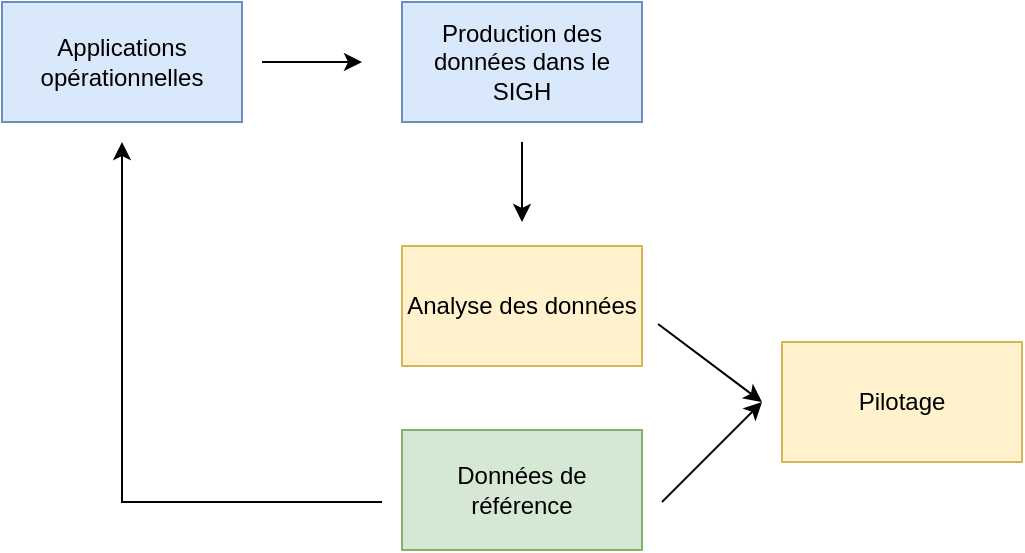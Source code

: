 <mxfile version="20.1.1" type="github" pages="3">
  <diagram id="RGIWxRS2mijbXqUoI0zy" name="Données reference">
    <mxGraphModel dx="868" dy="450" grid="1" gridSize="10" guides="1" tooltips="1" connect="1" arrows="1" fold="1" page="1" pageScale="1" pageWidth="1169" pageHeight="827" math="0" shadow="0">
      <root>
        <mxCell id="0" />
        <mxCell id="1" parent="0" />
        <mxCell id="AP31MGCkxemjDLn1WtiK-20" value="&lt;div&gt;Pilotage&lt;/div&gt;" style="rounded=0;whiteSpace=wrap;html=1;fillColor=#fff2cc;strokeColor=#d6b656;" parent="1" vertex="1">
          <mxGeometry x="530" y="340" width="120" height="60" as="geometry" />
        </mxCell>
        <mxCell id="AP31MGCkxemjDLn1WtiK-21" value="Applications opérationnelles" style="rounded=0;whiteSpace=wrap;html=1;fillColor=#dae8fc;strokeColor=#6c8ebf;" parent="1" vertex="1">
          <mxGeometry x="140" y="170" width="120" height="60" as="geometry" />
        </mxCell>
        <mxCell id="AP31MGCkxemjDLn1WtiK-24" value="Production des données dans le SIGH" style="rounded=0;whiteSpace=wrap;html=1;fillColor=#dae8fc;strokeColor=#6c8ebf;" parent="1" vertex="1">
          <mxGeometry x="340" y="170" width="120" height="60" as="geometry" />
        </mxCell>
        <mxCell id="AP31MGCkxemjDLn1WtiK-25" value="Analyse des données" style="rounded=0;whiteSpace=wrap;html=1;fillColor=#fff2cc;strokeColor=#d6b656;" parent="1" vertex="1">
          <mxGeometry x="340" y="292" width="120" height="60" as="geometry" />
        </mxCell>
        <mxCell id="AP31MGCkxemjDLn1WtiK-27" value="Données de référence" style="rounded=0;whiteSpace=wrap;html=1;fillColor=#d5e8d4;strokeColor=#82b366;" parent="1" vertex="1">
          <mxGeometry x="340" y="384" width="120" height="60" as="geometry" />
        </mxCell>
        <mxCell id="AP31MGCkxemjDLn1WtiK-28" value="" style="endArrow=classic;html=1;rounded=0;exitX=1.067;exitY=0.65;exitDx=0;exitDy=0;exitPerimeter=0;" parent="1" source="AP31MGCkxemjDLn1WtiK-25" edge="1">
          <mxGeometry width="50" height="50" relative="1" as="geometry">
            <mxPoint x="420" y="260" as="sourcePoint" />
            <mxPoint x="520" y="370" as="targetPoint" />
          </mxGeometry>
        </mxCell>
        <mxCell id="AP31MGCkxemjDLn1WtiK-29" value="" style="endArrow=classic;html=1;rounded=0;" parent="1" edge="1">
          <mxGeometry width="50" height="50" relative="1" as="geometry">
            <mxPoint x="470" y="420" as="sourcePoint" />
            <mxPoint x="520" y="370" as="targetPoint" />
          </mxGeometry>
        </mxCell>
        <mxCell id="AP31MGCkxemjDLn1WtiK-30" value="" style="endArrow=classic;html=1;rounded=0;" parent="1" edge="1">
          <mxGeometry width="50" height="50" relative="1" as="geometry">
            <mxPoint x="400" y="240" as="sourcePoint" />
            <mxPoint x="400" y="280" as="targetPoint" />
          </mxGeometry>
        </mxCell>
        <mxCell id="AP31MGCkxemjDLn1WtiK-31" value="" style="endArrow=classic;html=1;rounded=0;" parent="1" edge="1">
          <mxGeometry width="50" height="50" relative="1" as="geometry">
            <mxPoint x="270" y="200" as="sourcePoint" />
            <mxPoint x="320" y="200" as="targetPoint" />
          </mxGeometry>
        </mxCell>
        <mxCell id="AP31MGCkxemjDLn1WtiK-32" value="" style="endArrow=classic;html=1;rounded=0;" parent="1" edge="1">
          <mxGeometry width="50" height="50" relative="1" as="geometry">
            <mxPoint x="330" y="420" as="sourcePoint" />
            <mxPoint x="200" y="240" as="targetPoint" />
            <Array as="points">
              <mxPoint x="200" y="420" />
            </Array>
          </mxGeometry>
        </mxCell>
      </root>
    </mxGraphModel>
  </diagram>
  <diagram id="hRsPd5FleZRAO30PVE_O" name="Processus budgetaire">
    <mxGraphModel dx="723" dy="375" grid="1" gridSize="10" guides="1" tooltips="1" connect="1" arrows="1" fold="1" page="1" pageScale="1" pageWidth="1169" pageHeight="827" math="0" shadow="0">
      <root>
        <mxCell id="0" />
        <mxCell id="1" parent="0" />
        <mxCell id="TomDucmq4uhILm6MqcsG-1" value="Zone de planification stratégique" style="rounded=0;whiteSpace=wrap;html=1;strokeColor=#d6b656;strokeWidth=1;fontStyle=1;fillColor=#fff2cc;" vertex="1" parent="1">
          <mxGeometry x="560" y="20" width="150" height="170" as="geometry" />
        </mxCell>
        <mxCell id="TomDucmq4uhILm6MqcsG-2" value="Zone de planification opérationnelle" style="rounded=0;whiteSpace=wrap;html=1;strokeColor=#d6b656;strokeWidth=1;fontStyle=1;fillColor=#fff2cc;" vertex="1" parent="1">
          <mxGeometry x="560" y="200" width="150" height="90" as="geometry" />
        </mxCell>
        <mxCell id="TomDucmq4uhILm6MqcsG-3" value="&lt;div&gt;Zone de &lt;br&gt;&lt;/div&gt;&lt;div&gt;budgétisation&lt;/div&gt;" style="rounded=0;whiteSpace=wrap;html=1;strokeColor=#d6b656;strokeWidth=1;fontStyle=1;fillColor=#fff2cc;" vertex="1" parent="1">
          <mxGeometry x="560" y="300" width="150" height="90" as="geometry" />
        </mxCell>
        <mxCell id="TomDucmq4uhILm6MqcsG-4" value="Choix des objectifs" style="text;html=1;strokeColor=none;fillColor=none;align=center;verticalAlign=middle;whiteSpace=wrap;rounded=0;" vertex="1" parent="1">
          <mxGeometry x="360" y="40" width="60" height="30" as="geometry" />
        </mxCell>
        <mxCell id="TomDucmq4uhILm6MqcsG-6" value="" style="endArrow=classic;html=1;rounded=0;" edge="1" parent="1">
          <mxGeometry width="50" height="50" relative="1" as="geometry">
            <mxPoint x="389.8" y="70" as="sourcePoint" />
            <mxPoint x="389.8" y="90" as="targetPoint" />
          </mxGeometry>
        </mxCell>
        <mxCell id="TomDucmq4uhILm6MqcsG-7" value="Élaboration des stratégies possibles" style="text;html=1;strokeColor=none;fillColor=none;align=center;verticalAlign=middle;whiteSpace=wrap;rounded=0;" vertex="1" parent="1">
          <mxGeometry x="330" y="90" width="120" height="30" as="geometry" />
        </mxCell>
        <mxCell id="TomDucmq4uhILm6MqcsG-8" value="" style="endArrow=classic;html=1;rounded=0;" edge="1" parent="1">
          <mxGeometry width="50" height="50" relative="1" as="geometry">
            <mxPoint x="389.8" y="120" as="sourcePoint" />
            <mxPoint x="389.8" y="140" as="targetPoint" />
          </mxGeometry>
        </mxCell>
        <mxCell id="TomDucmq4uhILm6MqcsG-9" value="Choix de la stratégie" style="text;html=1;strokeColor=none;fillColor=none;align=center;verticalAlign=middle;whiteSpace=wrap;rounded=0;fontStyle=1" vertex="1" parent="1">
          <mxGeometry x="345" y="140" width="90" height="30" as="geometry" />
        </mxCell>
        <mxCell id="TomDucmq4uhILm6MqcsG-10" value="Mise au point des plans d&#39;action" style="text;html=1;strokeColor=none;fillColor=none;align=center;verticalAlign=middle;whiteSpace=wrap;rounded=0;" vertex="1" parent="1">
          <mxGeometry x="345" y="230" width="90" height="30" as="geometry" />
        </mxCell>
        <mxCell id="TomDucmq4uhILm6MqcsG-11" value="Valorisation et budgétisation des actions pour l&#39;année a venir" style="text;html=1;strokeColor=none;fillColor=none;align=center;verticalAlign=middle;whiteSpace=wrap;rounded=0;" vertex="1" parent="1">
          <mxGeometry x="317.5" y="330" width="145" height="30" as="geometry" />
        </mxCell>
        <mxCell id="TomDucmq4uhILm6MqcsG-16" value="" style="endArrow=classic;html=1;rounded=0;" edge="1" parent="1">
          <mxGeometry width="50" height="50" relative="1" as="geometry">
            <mxPoint x="330" y="150" as="sourcePoint" />
            <mxPoint x="330" y="240" as="targetPoint" />
            <Array as="points">
              <mxPoint x="290" y="150" />
              <mxPoint x="290" y="240" />
            </Array>
          </mxGeometry>
        </mxCell>
        <mxCell id="TomDucmq4uhILm6MqcsG-18" value="" style="endArrow=classic;html=1;rounded=0;" edge="1" parent="1">
          <mxGeometry width="50" height="50" relative="1" as="geometry">
            <mxPoint x="450" y="240" as="sourcePoint" />
            <mxPoint x="470" y="350" as="targetPoint" />
            <Array as="points">
              <mxPoint x="500" y="240" />
              <mxPoint x="500" y="350" />
            </Array>
          </mxGeometry>
        </mxCell>
      </root>
    </mxGraphModel>
  </diagram>
  <diagram id="nh4SYrBCZNftFTDEM6p-" name="Methodo indice">
    <mxGraphModel dx="868" dy="450" grid="1" gridSize="10" guides="1" tooltips="1" connect="1" arrows="1" fold="1" page="1" pageScale="1" pageWidth="1169" pageHeight="827" math="0" shadow="0">
      <root>
        <mxCell id="0" />
        <mxCell id="1" parent="0" />
        <mxCell id="Spw0r1wnDVo7n9t-0q9W-3" value="&lt;div&gt;&lt;b&gt;Étape 1&lt;/b&gt;: &lt;br&gt;&lt;/div&gt;&lt;div&gt;sélection des données&lt;br&gt;&lt;/div&gt;" style="rounded=1;whiteSpace=wrap;html=1;strokeColor=#000000;strokeWidth=1;" vertex="1" parent="1">
          <mxGeometry x="40" y="120" width="120" height="60" as="geometry" />
        </mxCell>
        <mxCell id="Spw0r1wnDVo7n9t-0q9W-4" style="edgeStyle=orthogonalEdgeStyle;rounded=0;orthogonalLoop=1;jettySize=auto;html=1;entryX=0;entryY=0.5;entryDx=0;entryDy=0;" edge="1" parent="1" target="Spw0r1wnDVo7n9t-0q9W-5" source="Spw0r1wnDVo7n9t-0q9W-3">
          <mxGeometry relative="1" as="geometry">
            <mxPoint x="340" y="120" as="targetPoint" />
            <mxPoint x="250" y="120" as="sourcePoint" />
          </mxGeometry>
        </mxCell>
        <mxCell id="Spw0r1wnDVo7n9t-0q9W-5" value="&lt;div&gt;&lt;b&gt;Étape 2&lt;/b&gt;: &lt;br&gt;&lt;/div&gt;&lt;div&gt;ajout des données manquantes&lt;br&gt;&lt;/div&gt;" style="rounded=1;whiteSpace=wrap;html=1;strokeColor=#000000;strokeWidth=1;" vertex="1" parent="1">
          <mxGeometry x="130" y="190" width="120" height="60" as="geometry" />
        </mxCell>
        <mxCell id="Spw0r1wnDVo7n9t-0q9W-6" style="edgeStyle=orthogonalEdgeStyle;rounded=0;orthogonalLoop=1;jettySize=auto;html=1;entryX=0;entryY=0.5;entryDx=0;entryDy=0;" edge="1" parent="1" target="Spw0r1wnDVo7n9t-0q9W-7" source="Spw0r1wnDVo7n9t-0q9W-5">
          <mxGeometry relative="1" as="geometry">
            <mxPoint x="510" y="120" as="targetPoint" />
            <mxPoint x="420" y="120" as="sourcePoint" />
          </mxGeometry>
        </mxCell>
        <mxCell id="Spw0r1wnDVo7n9t-0q9W-7" value="&lt;div&gt;&lt;b&gt;Étape 3&lt;/b&gt;: &lt;br&gt;&lt;/div&gt;&lt;div&gt;analyse &lt;br&gt;&lt;/div&gt;&lt;div&gt;multivariée&lt;/div&gt;" style="rounded=1;whiteSpace=wrap;html=1;strokeColor=#000000;strokeWidth=1;" vertex="1" parent="1">
          <mxGeometry x="220" y="260" width="120" height="60" as="geometry" />
        </mxCell>
        <mxCell id="Spw0r1wnDVo7n9t-0q9W-8" style="edgeStyle=orthogonalEdgeStyle;rounded=0;orthogonalLoop=1;jettySize=auto;html=1;entryX=0;entryY=0.5;entryDx=0;entryDy=0;" edge="1" parent="1" target="Spw0r1wnDVo7n9t-0q9W-9" source="Spw0r1wnDVo7n9t-0q9W-7">
          <mxGeometry relative="1" as="geometry">
            <mxPoint x="670" y="190" as="targetPoint" />
            <mxPoint x="550" y="270" as="sourcePoint" />
          </mxGeometry>
        </mxCell>
        <mxCell id="Spw0r1wnDVo7n9t-0q9W-12" style="edgeStyle=orthogonalEdgeStyle;rounded=0;orthogonalLoop=1;jettySize=auto;html=1;" edge="1" parent="1" source="Spw0r1wnDVo7n9t-0q9W-9" target="Spw0r1wnDVo7n9t-0q9W-10">
          <mxGeometry relative="1" as="geometry">
            <Array as="points">
              <mxPoint x="370" y="430" />
            </Array>
          </mxGeometry>
        </mxCell>
        <mxCell id="Spw0r1wnDVo7n9t-0q9W-9" value="&lt;div&gt;&lt;b&gt;Étape 4&lt;/b&gt;: &lt;br&gt;&lt;/div&gt;&lt;div&gt;normalisation des données&lt;br&gt;&lt;/div&gt;" style="rounded=1;whiteSpace=wrap;html=1;strokeColor=#000000;strokeWidth=1;" vertex="1" parent="1">
          <mxGeometry x="310" y="330" width="120" height="60" as="geometry" />
        </mxCell>
        <mxCell id="Spw0r1wnDVo7n9t-0q9W-14" style="edgeStyle=orthogonalEdgeStyle;rounded=0;orthogonalLoop=1;jettySize=auto;html=1;" edge="1" parent="1" source="Spw0r1wnDVo7n9t-0q9W-10" target="Spw0r1wnDVo7n9t-0q9W-13">
          <mxGeometry relative="1" as="geometry">
            <Array as="points">
              <mxPoint x="460" y="500" />
            </Array>
          </mxGeometry>
        </mxCell>
        <mxCell id="Spw0r1wnDVo7n9t-0q9W-10" value="&lt;div&gt;&lt;b&gt;Étape 5&lt;/b&gt;: &lt;br&gt;&lt;/div&gt;&lt;div&gt;pondération et agrégation&lt;br&gt;&lt;/div&gt;" style="rounded=1;whiteSpace=wrap;html=1;strokeColor=#000000;strokeWidth=1;" vertex="1" parent="1">
          <mxGeometry x="400" y="400" width="120" height="60" as="geometry" />
        </mxCell>
        <mxCell id="Spw0r1wnDVo7n9t-0q9W-13" value="&lt;div&gt;&lt;b&gt;Étape 6&lt;/b&gt;: &lt;br&gt;&lt;/div&gt;&lt;div&gt;analyse de la&lt;/div&gt;&lt;div&gt;sensibilité&lt;br&gt;&lt;/div&gt;" style="rounded=1;whiteSpace=wrap;html=1;strokeColor=#000000;strokeWidth=1;" vertex="1" parent="1">
          <mxGeometry x="490" y="470" width="120" height="60" as="geometry" />
        </mxCell>
      </root>
    </mxGraphModel>
  </diagram>
</mxfile>
